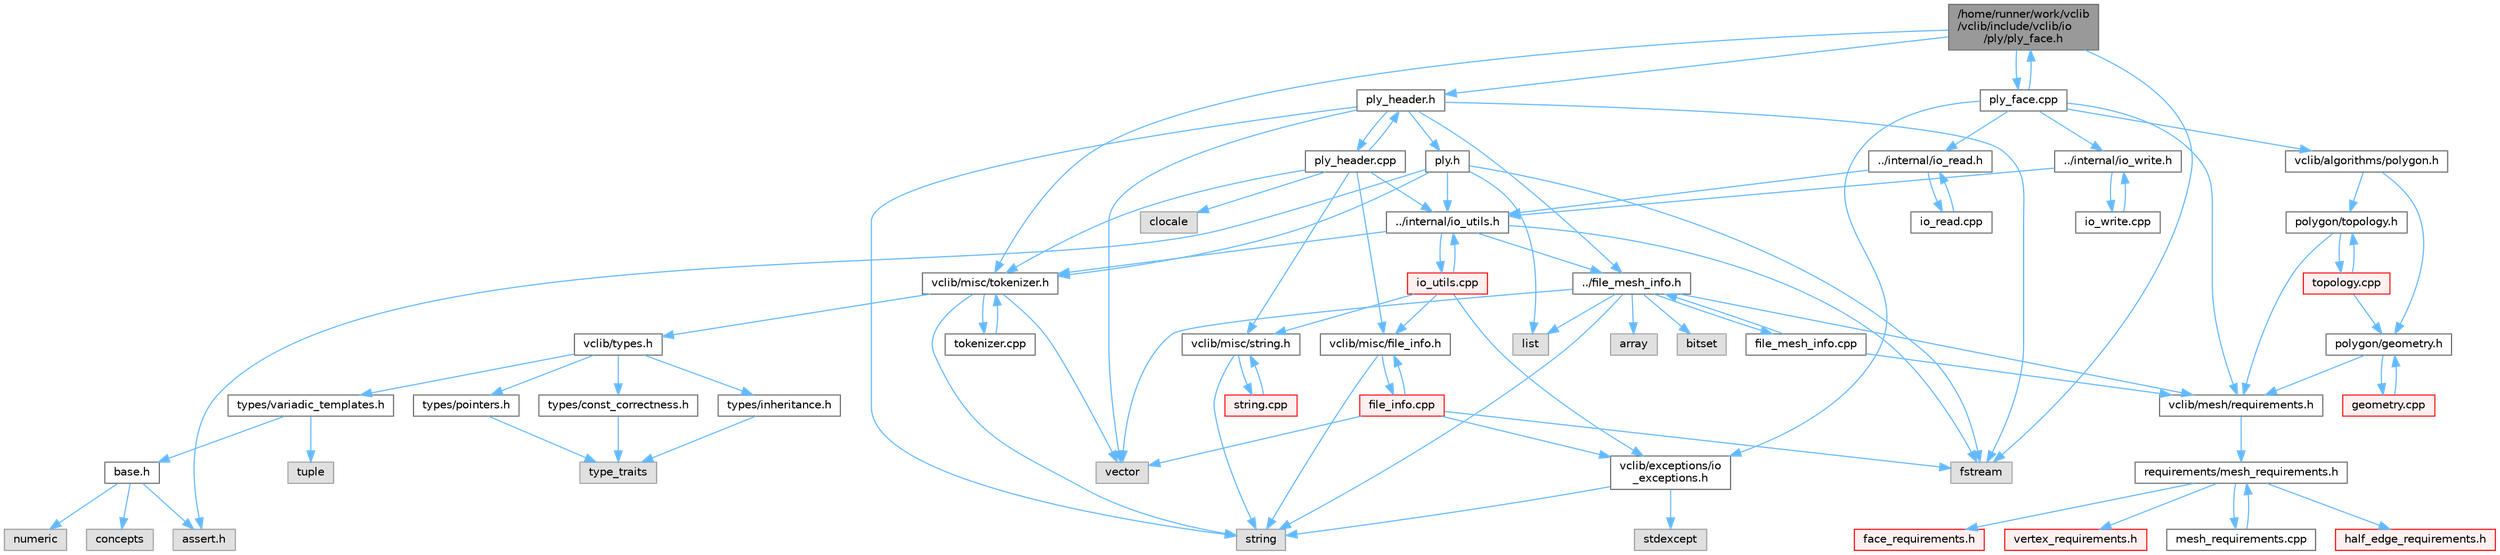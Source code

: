 digraph "/home/runner/work/vclib/vclib/include/vclib/io/ply/ply_face.h"
{
 // LATEX_PDF_SIZE
  bgcolor="transparent";
  edge [fontname=Helvetica,fontsize=10,labelfontname=Helvetica,labelfontsize=10];
  node [fontname=Helvetica,fontsize=10,shape=box,height=0.2,width=0.4];
  Node1 [label="/home/runner/work/vclib\l/vclib/include/vclib/io\l/ply/ply_face.h",height=0.2,width=0.4,color="gray40", fillcolor="grey60", style="filled", fontcolor="black",tooltip=" "];
  Node1 -> Node2 [color="steelblue1",style="solid"];
  Node2 [label="fstream",height=0.2,width=0.4,color="grey60", fillcolor="#E0E0E0", style="filled",tooltip=" "];
  Node1 -> Node3 [color="steelblue1",style="solid"];
  Node3 [label="vclib/misc/tokenizer.h",height=0.2,width=0.4,color="grey40", fillcolor="white", style="filled",URL="$tokenizer_8h.html",tooltip=" "];
  Node3 -> Node4 [color="steelblue1",style="solid"];
  Node4 [label="string",height=0.2,width=0.4,color="grey60", fillcolor="#E0E0E0", style="filled",tooltip=" "];
  Node3 -> Node5 [color="steelblue1",style="solid"];
  Node5 [label="vector",height=0.2,width=0.4,color="grey60", fillcolor="#E0E0E0", style="filled",tooltip=" "];
  Node3 -> Node6 [color="steelblue1",style="solid"];
  Node6 [label="vclib/types.h",height=0.2,width=0.4,color="grey40", fillcolor="white", style="filled",URL="$types_8h.html",tooltip=" "];
  Node6 -> Node7 [color="steelblue1",style="solid"];
  Node7 [label="types/const_correctness.h",height=0.2,width=0.4,color="grey40", fillcolor="white", style="filled",URL="$types_2const__correctness_8h.html",tooltip=" "];
  Node7 -> Node8 [color="steelblue1",style="solid"];
  Node8 [label="type_traits",height=0.2,width=0.4,color="grey60", fillcolor="#E0E0E0", style="filled",tooltip=" "];
  Node6 -> Node9 [color="steelblue1",style="solid"];
  Node9 [label="types/inheritance.h",height=0.2,width=0.4,color="grey40", fillcolor="white", style="filled",URL="$inheritance_8h.html",tooltip=" "];
  Node9 -> Node8 [color="steelblue1",style="solid"];
  Node6 -> Node10 [color="steelblue1",style="solid"];
  Node10 [label="types/pointers.h",height=0.2,width=0.4,color="grey40", fillcolor="white", style="filled",URL="$types_2pointers_8h.html",tooltip=" "];
  Node10 -> Node8 [color="steelblue1",style="solid"];
  Node6 -> Node11 [color="steelblue1",style="solid"];
  Node11 [label="types/variadic_templates.h",height=0.2,width=0.4,color="grey40", fillcolor="white", style="filled",URL="$variadic__templates_8h.html",tooltip=" "];
  Node11 -> Node12 [color="steelblue1",style="solid"];
  Node12 [label="base.h",height=0.2,width=0.4,color="grey40", fillcolor="white", style="filled",URL="$types_2base_8h.html",tooltip=" "];
  Node12 -> Node13 [color="steelblue1",style="solid"];
  Node13 [label="assert.h",height=0.2,width=0.4,color="grey60", fillcolor="#E0E0E0", style="filled",tooltip=" "];
  Node12 -> Node14 [color="steelblue1",style="solid"];
  Node14 [label="concepts",height=0.2,width=0.4,color="grey60", fillcolor="#E0E0E0", style="filled",tooltip=" "];
  Node12 -> Node15 [color="steelblue1",style="solid"];
  Node15 [label="numeric",height=0.2,width=0.4,color="grey60", fillcolor="#E0E0E0", style="filled",tooltip=" "];
  Node11 -> Node16 [color="steelblue1",style="solid"];
  Node16 [label="tuple",height=0.2,width=0.4,color="grey60", fillcolor="#E0E0E0", style="filled",tooltip=" "];
  Node3 -> Node17 [color="steelblue1",style="solid"];
  Node17 [label="tokenizer.cpp",height=0.2,width=0.4,color="grey40", fillcolor="white", style="filled",URL="$tokenizer_8cpp.html",tooltip=" "];
  Node17 -> Node3 [color="steelblue1",style="solid"];
  Node1 -> Node18 [color="steelblue1",style="solid"];
  Node18 [label="ply_header.h",height=0.2,width=0.4,color="grey40", fillcolor="white", style="filled",URL="$ply__header_8h.html",tooltip=" "];
  Node18 -> Node5 [color="steelblue1",style="solid"];
  Node18 -> Node4 [color="steelblue1",style="solid"];
  Node18 -> Node2 [color="steelblue1",style="solid"];
  Node18 -> Node19 [color="steelblue1",style="solid"];
  Node19 [label="../file_mesh_info.h",height=0.2,width=0.4,color="grey40", fillcolor="white", style="filled",URL="$file__mesh__info_8h.html",tooltip=" "];
  Node19 -> Node20 [color="steelblue1",style="solid"];
  Node20 [label="array",height=0.2,width=0.4,color="grey60", fillcolor="#E0E0E0", style="filled",tooltip=" "];
  Node19 -> Node21 [color="steelblue1",style="solid"];
  Node21 [label="list",height=0.2,width=0.4,color="grey60", fillcolor="#E0E0E0", style="filled",tooltip=" "];
  Node19 -> Node4 [color="steelblue1",style="solid"];
  Node19 -> Node5 [color="steelblue1",style="solid"];
  Node19 -> Node22 [color="steelblue1",style="solid"];
  Node22 [label="bitset",height=0.2,width=0.4,color="grey60", fillcolor="#E0E0E0", style="filled",tooltip=" "];
  Node19 -> Node23 [color="steelblue1",style="solid"];
  Node23 [label="vclib/mesh/requirements.h",height=0.2,width=0.4,color="grey40", fillcolor="white", style="filled",URL="$requirements_8h.html",tooltip=" "];
  Node23 -> Node24 [color="steelblue1",style="solid"];
  Node24 [label="requirements/mesh_requirements.h",height=0.2,width=0.4,color="grey40", fillcolor="white", style="filled",URL="$mesh__requirements_8h.html",tooltip=" "];
  Node24 -> Node25 [color="steelblue1",style="solid"];
  Node25 [label="half_edge_requirements.h",height=0.2,width=0.4,color="red", fillcolor="#FFF0F0", style="filled",URL="$half__edge__requirements_8h.html",tooltip=" "];
  Node24 -> Node155 [color="steelblue1",style="solid"];
  Node155 [label="face_requirements.h",height=0.2,width=0.4,color="red", fillcolor="#FFF0F0", style="filled",URL="$face__requirements_8h.html",tooltip=" "];
  Node24 -> Node75 [color="steelblue1",style="solid"];
  Node75 [label="vertex_requirements.h",height=0.2,width=0.4,color="red", fillcolor="#FFF0F0", style="filled",URL="$vertex__requirements_8h.html",tooltip=" "];
  Node24 -> Node180 [color="steelblue1",style="solid"];
  Node180 [label="mesh_requirements.cpp",height=0.2,width=0.4,color="grey40", fillcolor="white", style="filled",URL="$mesh__requirements_8cpp.html",tooltip=" "];
  Node180 -> Node24 [color="steelblue1",style="solid"];
  Node19 -> Node181 [color="steelblue1",style="solid"];
  Node181 [label="file_mesh_info.cpp",height=0.2,width=0.4,color="grey40", fillcolor="white", style="filled",URL="$file__mesh__info_8cpp.html",tooltip=" "];
  Node181 -> Node19 [color="steelblue1",style="solid"];
  Node181 -> Node23 [color="steelblue1",style="solid"];
  Node18 -> Node182 [color="steelblue1",style="solid"];
  Node182 [label="ply.h",height=0.2,width=0.4,color="grey40", fillcolor="white", style="filled",URL="$ply_8h.html",tooltip=" "];
  Node182 -> Node13 [color="steelblue1",style="solid"];
  Node182 -> Node2 [color="steelblue1",style="solid"];
  Node182 -> Node21 [color="steelblue1",style="solid"];
  Node182 -> Node3 [color="steelblue1",style="solid"];
  Node182 -> Node183 [color="steelblue1",style="solid"];
  Node183 [label="../internal/io_utils.h",height=0.2,width=0.4,color="grey40", fillcolor="white", style="filled",URL="$io__utils_8h.html",tooltip=" "];
  Node183 -> Node2 [color="steelblue1",style="solid"];
  Node183 -> Node19 [color="steelblue1",style="solid"];
  Node183 -> Node3 [color="steelblue1",style="solid"];
  Node183 -> Node184 [color="steelblue1",style="solid"];
  Node184 [label="io_utils.cpp",height=0.2,width=0.4,color="red", fillcolor="#FFF0F0", style="filled",URL="$io__utils_8cpp.html",tooltip=" "];
  Node184 -> Node183 [color="steelblue1",style="solid"];
  Node184 -> Node185 [color="steelblue1",style="solid"];
  Node185 [label="vclib/exceptions/io\l_exceptions.h",height=0.2,width=0.4,color="grey40", fillcolor="white", style="filled",URL="$io__exceptions_8h.html",tooltip=" "];
  Node185 -> Node78 [color="steelblue1",style="solid"];
  Node78 [label="stdexcept",height=0.2,width=0.4,color="grey60", fillcolor="#E0E0E0", style="filled",tooltip=" "];
  Node185 -> Node4 [color="steelblue1",style="solid"];
  Node184 -> Node186 [color="steelblue1",style="solid"];
  Node186 [label="vclib/misc/file_info.h",height=0.2,width=0.4,color="grey40", fillcolor="white", style="filled",URL="$file__info_8h.html",tooltip=" "];
  Node186 -> Node4 [color="steelblue1",style="solid"];
  Node186 -> Node187 [color="steelblue1",style="solid"];
  Node187 [label="file_info.cpp",height=0.2,width=0.4,color="red", fillcolor="#FFF0F0", style="filled",URL="$file__info_8cpp.html",tooltip=" "];
  Node187 -> Node186 [color="steelblue1",style="solid"];
  Node187 -> Node2 [color="steelblue1",style="solid"];
  Node187 -> Node5 [color="steelblue1",style="solid"];
  Node187 -> Node185 [color="steelblue1",style="solid"];
  Node184 -> Node189 [color="steelblue1",style="solid"];
  Node189 [label="vclib/misc/string.h",height=0.2,width=0.4,color="grey40", fillcolor="white", style="filled",URL="$string_8h.html",tooltip=" "];
  Node189 -> Node4 [color="steelblue1",style="solid"];
  Node189 -> Node190 [color="steelblue1",style="solid"];
  Node190 [label="string.cpp",height=0.2,width=0.4,color="red", fillcolor="#FFF0F0", style="filled",URL="$string_8cpp.html",tooltip=" "];
  Node190 -> Node189 [color="steelblue1",style="solid"];
  Node18 -> Node192 [color="steelblue1",style="solid"];
  Node192 [label="ply_header.cpp",height=0.2,width=0.4,color="grey40", fillcolor="white", style="filled",URL="$ply__header_8cpp.html",tooltip=" "];
  Node192 -> Node18 [color="steelblue1",style="solid"];
  Node192 -> Node193 [color="steelblue1",style="solid"];
  Node193 [label="clocale",height=0.2,width=0.4,color="grey60", fillcolor="#E0E0E0", style="filled",tooltip=" "];
  Node192 -> Node186 [color="steelblue1",style="solid"];
  Node192 -> Node189 [color="steelblue1",style="solid"];
  Node192 -> Node3 [color="steelblue1",style="solid"];
  Node192 -> Node183 [color="steelblue1",style="solid"];
  Node1 -> Node194 [color="steelblue1",style="solid"];
  Node194 [label="ply_face.cpp",height=0.2,width=0.4,color="grey40", fillcolor="white", style="filled",URL="$ply__face_8cpp.html",tooltip=" "];
  Node194 -> Node1 [color="steelblue1",style="solid"];
  Node194 -> Node195 [color="steelblue1",style="solid"];
  Node195 [label="vclib/algorithms/polygon.h",height=0.2,width=0.4,color="grey40", fillcolor="white", style="filled",URL="$algorithms_2polygon_8h.html",tooltip=" "];
  Node195 -> Node196 [color="steelblue1",style="solid"];
  Node196 [label="polygon/geometry.h",height=0.2,width=0.4,color="grey40", fillcolor="white", style="filled",URL="$geometry_8h.html",tooltip=" "];
  Node196 -> Node23 [color="steelblue1",style="solid"];
  Node196 -> Node197 [color="steelblue1",style="solid"];
  Node197 [label="geometry.cpp",height=0.2,width=0.4,color="red", fillcolor="#FFF0F0", style="filled",URL="$geometry_8cpp.html",tooltip=" "];
  Node197 -> Node196 [color="steelblue1",style="solid"];
  Node195 -> Node231 [color="steelblue1",style="solid"];
  Node231 [label="polygon/topology.h",height=0.2,width=0.4,color="grey40", fillcolor="white", style="filled",URL="$polygon_2topology_8h.html",tooltip=" "];
  Node231 -> Node23 [color="steelblue1",style="solid"];
  Node231 -> Node232 [color="steelblue1",style="solid"];
  Node232 [label="topology.cpp",height=0.2,width=0.4,color="red", fillcolor="#FFF0F0", style="filled",URL="$polygon_2topology_8cpp.html",tooltip=" "];
  Node232 -> Node231 [color="steelblue1",style="solid"];
  Node232 -> Node196 [color="steelblue1",style="solid"];
  Node194 -> Node185 [color="steelblue1",style="solid"];
  Node194 -> Node23 [color="steelblue1",style="solid"];
  Node194 -> Node242 [color="steelblue1",style="solid"];
  Node242 [label="../internal/io_read.h",height=0.2,width=0.4,color="grey40", fillcolor="white", style="filled",URL="$io__read_8h.html",tooltip=" "];
  Node242 -> Node183 [color="steelblue1",style="solid"];
  Node242 -> Node243 [color="steelblue1",style="solid"];
  Node243 [label="io_read.cpp",height=0.2,width=0.4,color="grey40", fillcolor="white", style="filled",URL="$io__read_8cpp.html",tooltip=" "];
  Node243 -> Node242 [color="steelblue1",style="solid"];
  Node194 -> Node244 [color="steelblue1",style="solid"];
  Node244 [label="../internal/io_write.h",height=0.2,width=0.4,color="grey40", fillcolor="white", style="filled",URL="$io__write_8h.html",tooltip=" "];
  Node244 -> Node183 [color="steelblue1",style="solid"];
  Node244 -> Node245 [color="steelblue1",style="solid"];
  Node245 [label="io_write.cpp",height=0.2,width=0.4,color="grey40", fillcolor="white", style="filled",URL="$io__write_8cpp.html",tooltip=" "];
  Node245 -> Node244 [color="steelblue1",style="solid"];
}
